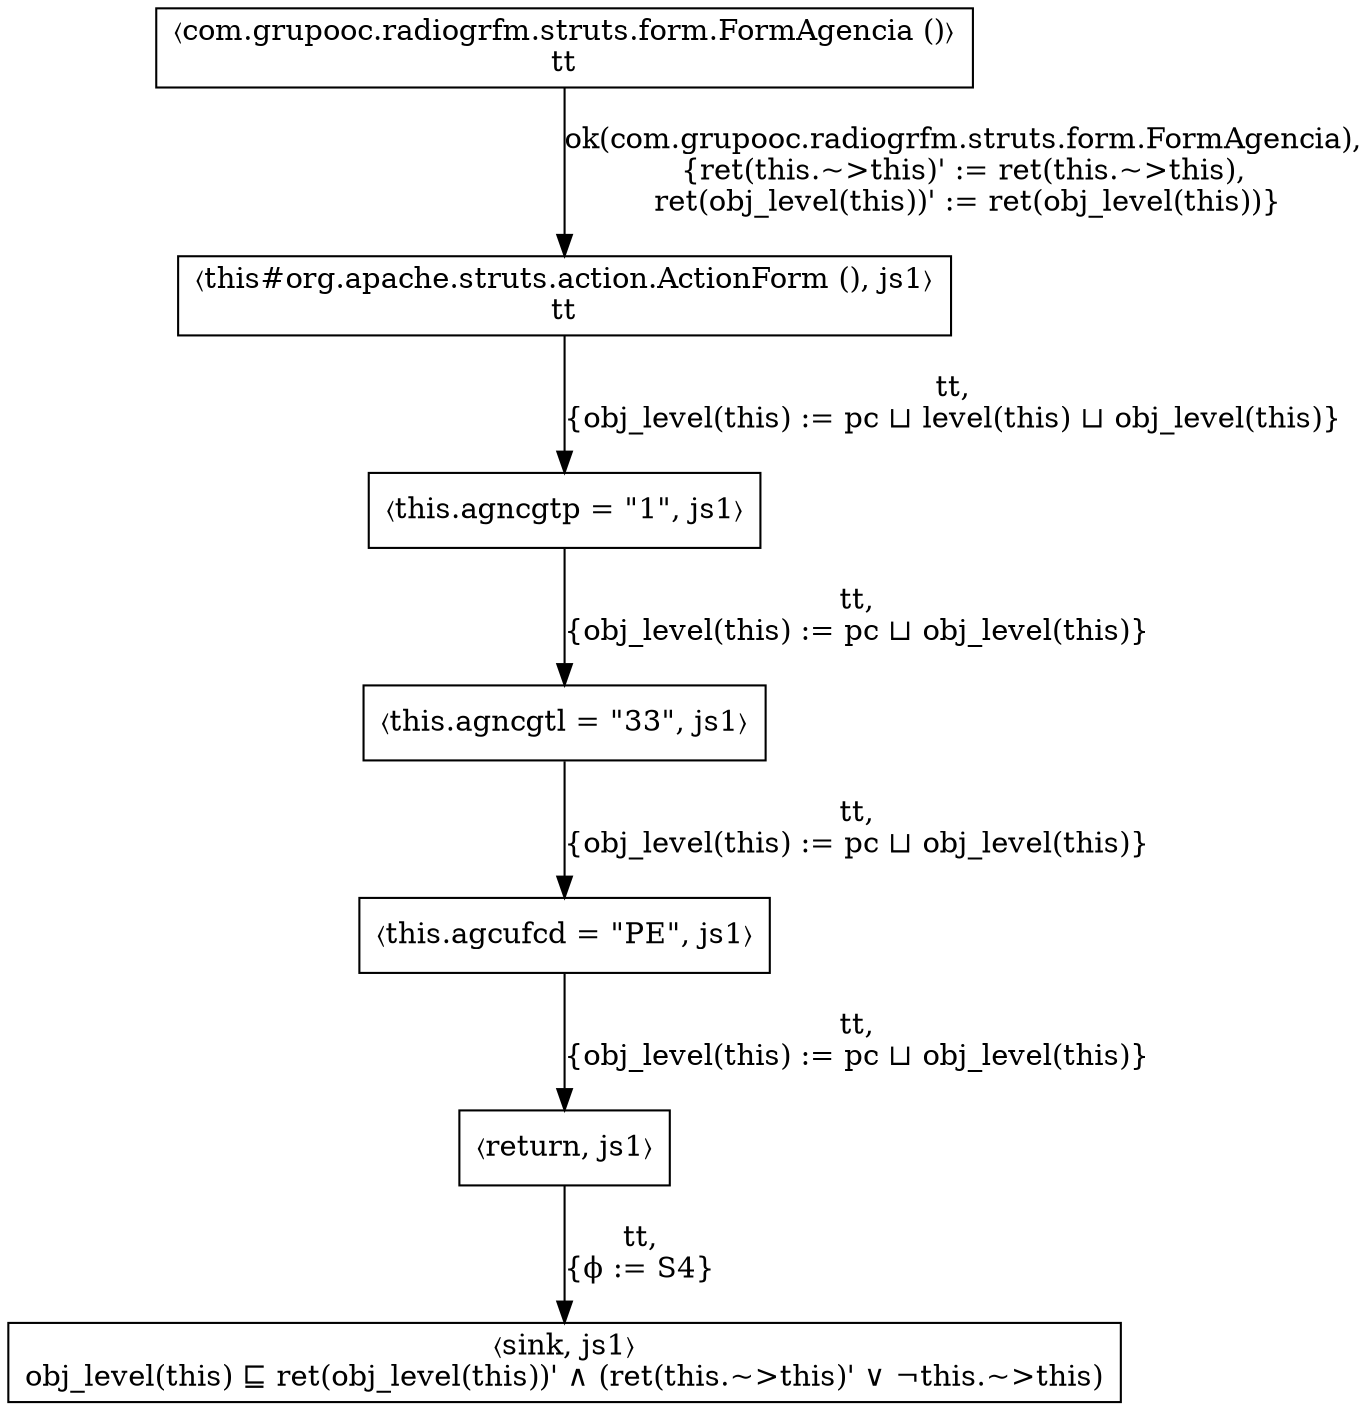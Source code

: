 digraph G {
  node [shape=box, ];
  "pc-1_js1" [label="〈com.grupooc.radiogrfm.struts.form.FormAgencia ()〉\n\
tt",
              ];
  "pc0_js1" [label="〈this#org.apache.struts.action.ActionForm (), js1〉\n\
tt",
             ];
  "pc1_js1" [label="〈this.agncgtp = \"1\", js1〉", ];
  "pc2_js1" [label="〈this.agncgtl = \"33\", js1〉", ];
  "pc3_js1" [label="〈this.agcufcd = \"PE\", js1〉", ];
  "pc4_js1" [label="〈return, js1〉", ];
  "pc5_js1" [label="〈sink, js1〉\n\
obj_level(this) ⊑ ret(obj_level(this))' ∧ (ret(this.~>this)' ∨ ¬this.~>this)",
             ];
  
  
  "pc-1_js1" -> "pc0_js1" [label="ok(com.grupooc.radiogrfm.struts.form.FormAgencia),\n\
{ret(this.~>this)' := ret(this.~>this),\n\
 ret(obj_level(this))' := ret(obj_level(this))}",
                           ];
  "pc0_js1" -> "pc1_js1" [label="tt,\n\
{obj_level(this) := pc ⊔ level(this) ⊔ obj_level(this)}",
                          ];
  "pc1_js1" -> "pc2_js1" [label="tt,\n\
{obj_level(this) := pc ⊔ obj_level(this)}",
                          ];
  "pc2_js1" -> "pc3_js1" [label="tt,\n\
{obj_level(this) := pc ⊔ obj_level(this)}",
                          ];
  "pc3_js1" -> "pc4_js1" [label="tt,\n\
{obj_level(this) := pc ⊔ obj_level(this)}",
                          ];
  "pc4_js1" -> "pc5_js1" [label="tt,\n\
{ϕ := S4}", ];
  
  }